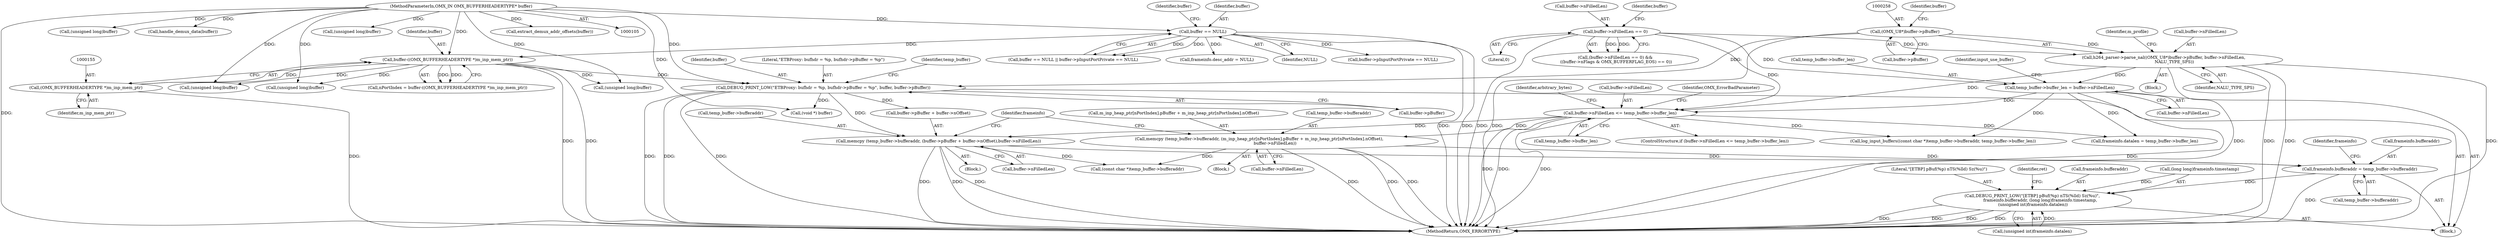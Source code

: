 digraph "0_Android_5b82f4f90c3d531313714df4b936f92fb0ff15cf_0@pointer" {
"1000356" [label="(Call,frameinfo.bufferaddr = temp_buffer->bufferaddr)"];
"1000318" [label="(Call,memcpy (temp_buffer->bufferaddr, (buffer->pBuffer + buffer->nOffset),buffer->nFilledLen))"];
"1000290" [label="(Call,DEBUG_PRINT_LOW(\"ETBProxy: bufhdr = %p, bufhdr->pBuffer = %p\", buffer, buffer->pBuffer))"];
"1000152" [label="(Call,buffer-((OMX_BUFFERHEADERTYPE *)m_inp_mem_ptr))"];
"1000137" [label="(Call,buffer == NULL)"];
"1000107" [label="(MethodParameterIn,OMX_IN OMX_BUFFERHEADERTYPE* buffer)"];
"1000154" [label="(Call,(OMX_BUFFERHEADERTYPE *)m_inp_mem_ptr)"];
"1000257" [label="(Call,(OMX_U8*)buffer->pBuffer)"];
"1000307" [label="(Call,buffer->nFilledLen <= temp_buffer->buffer_len)"];
"1000178" [label="(Call,buffer->nFilledLen == 0)"];
"1000256" [label="(Call,h264_parser->parse_nal((OMX_U8*)buffer->pBuffer, buffer->nFilledLen,\n                NALU_TYPE_SPS))"];
"1000296" [label="(Call,temp_buffer->buffer_len = buffer->nFilledLen)"];
"1000334" [label="(Call,memcpy (temp_buffer->bufferaddr, (m_inp_heap_ptr[nPortIndex].pBuffer + m_inp_heap_ptr[nPortIndex].nOffset),\n                        buffer->nFilledLen))"];
"1000891" [label="(Call,DEBUG_PRINT_LOW(\"[ETBP] pBuf(%p) nTS(%lld) Sz(%u)\",\n            frameinfo.bufferaddr, (long long)frameinfo.timestamp,\n (unsigned int)frameinfo.datalen))"];
"1000292" [label="(Identifier,buffer)"];
"1000139" [label="(Identifier,NULL)"];
"1000182" [label="(Literal,0)"];
"1000307" [label="(Call,buffer->nFilledLen <= temp_buffer->buffer_len)"];
"1000870" [label="(Call,(unsigned long)buffer)"];
"1000370" [label="(Call,frameinfo.datalen = temp_buffer->buffer_len)"];
"1000250" [label="(Block,)"];
"1000437" [label="(Call,handle_demux_data(buffer))"];
"1000355" [label="(Identifier,OMX_ErrorBadParameter)"];
"1000891" [label="(Call,DEBUG_PRINT_LOW(\"[ETBP] pBuf(%p) nTS(%lld) Sz(%u)\",\n            frameinfo.bufferaddr, (long long)frameinfo.timestamp,\n (unsigned int)frameinfo.datalen))"];
"1000316" [label="(Identifier,arbitrary_bytes)"];
"1000319" [label="(Call,temp_buffer->bufferaddr)"];
"1000349" [label="(Call,buffer->nFilledLen)"];
"1000311" [label="(Call,temp_buffer->buffer_len)"];
"1000267" [label="(Identifier,m_profile)"];
"1000186" [label="(Identifier,buffer)"];
"1000334" [label="(Call,memcpy (temp_buffer->bufferaddr, (m_inp_heap_ptr[nPortIndex].pBuffer + m_inp_heap_ptr[nPortIndex].nOffset),\n                        buffer->nFilledLen))"];
"1000257" [label="(Call,(OMX_U8*)buffer->pBuffer)"];
"1000177" [label="(Call,(buffer->nFilledLen == 0) &&\n ((buffer->nFlags & OMX_BUFFERFLAG_EOS) == 0))"];
"1000367" [label="(Call,(void *) buffer)"];
"1000335" [label="(Call,temp_buffer->bufferaddr)"];
"1000137" [label="(Call,buffer == NULL)"];
"1000291" [label="(Literal,\"ETBProxy: bufhdr = %p, bufhdr->pBuffer = %p\")"];
"1000360" [label="(Call,temp_buffer->bufferaddr)"];
"1000194" [label="(Call,(unsigned long)buffer)"];
"1000256" [label="(Call,h264_parser->parse_nal((OMX_U8*)buffer->pBuffer, buffer->nFilledLen,\n                NALU_TYPE_SPS))"];
"1000297" [label="(Call,temp_buffer->buffer_len)"];
"1000893" [label="(Call,frameinfo.bufferaddr)"];
"1000518" [label="(Call,log_input_buffers((const char *)temp_buffer->bufferaddr, temp_buffer->buffer_len))"];
"1000140" [label="(Call,buffer->pInputPortPrivate == NULL)"];
"1000884" [label="(Call,(unsigned long)buffer)"];
"1000142" [label="(Identifier,buffer)"];
"1000156" [label="(Identifier,m_inp_mem_ptr)"];
"1000290" [label="(Call,DEBUG_PRINT_LOW(\"ETBProxy: bufhdr = %p, bufhdr->pBuffer = %p\", buffer, buffer->pBuffer))"];
"1000136" [label="(Call,buffer == NULL || buffer->pInputPortPrivate == NULL)"];
"1000138" [label="(Identifier,buffer)"];
"1000108" [label="(Block,)"];
"1000308" [label="(Call,buffer->nFilledLen)"];
"1000298" [label="(Identifier,temp_buffer)"];
"1000892" [label="(Literal,\"[ETBP] pBuf(%p) nTS(%lld) Sz(%u)\")"];
"1000153" [label="(Identifier,buffer)"];
"1000178" [label="(Call,buffer->nFilledLen == 0)"];
"1000300" [label="(Call,buffer->nFilledLen)"];
"1000907" [label="(Identifier,ret)"];
"1000107" [label="(MethodParameterIn,OMX_IN OMX_BUFFERHEADERTYPE* buffer)"];
"1000461" [label="(Call,frameinfo.desc_addr = NULL)"];
"1000265" [label="(Identifier,NALU_TYPE_SPS)"];
"1000293" [label="(Call,buffer->pBuffer)"];
"1000304" [label="(Identifier,input_use_buffer)"];
"1000322" [label="(Call,buffer->pBuffer + buffer->nOffset)"];
"1000329" [label="(Call,buffer->nFilledLen)"];
"1000896" [label="(Call,(long long)frameinfo.timestamp)"];
"1000338" [label="(Call,m_inp_heap_ptr[nPortIndex].pBuffer + m_inp_heap_ptr[nPortIndex].nOffset)"];
"1000154" [label="(Call,(OMX_BUFFERHEADERTYPE *)m_inp_mem_ptr)"];
"1000365" [label="(Identifier,frameinfo)"];
"1000358" [label="(Identifier,frameinfo)"];
"1000430" [label="(Call,extract_demux_addr_offsets(buffer))"];
"1000263" [label="(Identifier,buffer)"];
"1000306" [label="(ControlStructure,if (buffer->nFilledLen <= temp_buffer->buffer_len))"];
"1000908" [label="(MethodReturn,OMX_ERRORTYPE)"];
"1000152" [label="(Call,buffer-((OMX_BUFFERHEADERTYPE *)m_inp_mem_ptr))"];
"1000179" [label="(Call,buffer->nFilledLen)"];
"1000357" [label="(Call,frameinfo.bufferaddr)"];
"1000276" [label="(Call,(unsigned long)buffer)"];
"1000333" [label="(Block,)"];
"1000317" [label="(Block,)"];
"1000356" [label="(Call,frameinfo.bufferaddr = temp_buffer->bufferaddr)"];
"1000150" [label="(Call,nPortIndex = buffer-((OMX_BUFFERHEADERTYPE *)m_inp_mem_ptr))"];
"1000209" [label="(Call,(unsigned long)buffer)"];
"1000259" [label="(Call,buffer->pBuffer)"];
"1000262" [label="(Call,buffer->nFilledLen)"];
"1000901" [label="(Call,(unsigned int)frameinfo.datalen)"];
"1000519" [label="(Call,(const char *)temp_buffer->bufferaddr)"];
"1000318" [label="(Call,memcpy (temp_buffer->bufferaddr, (buffer->pBuffer + buffer->nOffset),buffer->nFilledLen))"];
"1000296" [label="(Call,temp_buffer->buffer_len = buffer->nFilledLen)"];
"1000356" -> "1000108"  [label="AST: "];
"1000356" -> "1000360"  [label="CFG: "];
"1000357" -> "1000356"  [label="AST: "];
"1000360" -> "1000356"  [label="AST: "];
"1000365" -> "1000356"  [label="CFG: "];
"1000356" -> "1000908"  [label="DDG: "];
"1000318" -> "1000356"  [label="DDG: "];
"1000334" -> "1000356"  [label="DDG: "];
"1000356" -> "1000891"  [label="DDG: "];
"1000318" -> "1000317"  [label="AST: "];
"1000318" -> "1000329"  [label="CFG: "];
"1000319" -> "1000318"  [label="AST: "];
"1000322" -> "1000318"  [label="AST: "];
"1000329" -> "1000318"  [label="AST: "];
"1000358" -> "1000318"  [label="CFG: "];
"1000318" -> "1000908"  [label="DDG: "];
"1000318" -> "1000908"  [label="DDG: "];
"1000318" -> "1000908"  [label="DDG: "];
"1000290" -> "1000318"  [label="DDG: "];
"1000307" -> "1000318"  [label="DDG: "];
"1000318" -> "1000519"  [label="DDG: "];
"1000290" -> "1000108"  [label="AST: "];
"1000290" -> "1000293"  [label="CFG: "];
"1000291" -> "1000290"  [label="AST: "];
"1000292" -> "1000290"  [label="AST: "];
"1000293" -> "1000290"  [label="AST: "];
"1000298" -> "1000290"  [label="CFG: "];
"1000290" -> "1000908"  [label="DDG: "];
"1000290" -> "1000908"  [label="DDG: "];
"1000290" -> "1000908"  [label="DDG: "];
"1000152" -> "1000290"  [label="DDG: "];
"1000107" -> "1000290"  [label="DDG: "];
"1000257" -> "1000290"  [label="DDG: "];
"1000290" -> "1000322"  [label="DDG: "];
"1000290" -> "1000367"  [label="DDG: "];
"1000152" -> "1000150"  [label="AST: "];
"1000152" -> "1000154"  [label="CFG: "];
"1000153" -> "1000152"  [label="AST: "];
"1000154" -> "1000152"  [label="AST: "];
"1000150" -> "1000152"  [label="CFG: "];
"1000152" -> "1000908"  [label="DDG: "];
"1000152" -> "1000908"  [label="DDG: "];
"1000152" -> "1000150"  [label="DDG: "];
"1000152" -> "1000150"  [label="DDG: "];
"1000137" -> "1000152"  [label="DDG: "];
"1000107" -> "1000152"  [label="DDG: "];
"1000154" -> "1000152"  [label="DDG: "];
"1000152" -> "1000194"  [label="DDG: "];
"1000152" -> "1000209"  [label="DDG: "];
"1000152" -> "1000276"  [label="DDG: "];
"1000137" -> "1000136"  [label="AST: "];
"1000137" -> "1000139"  [label="CFG: "];
"1000138" -> "1000137"  [label="AST: "];
"1000139" -> "1000137"  [label="AST: "];
"1000142" -> "1000137"  [label="CFG: "];
"1000136" -> "1000137"  [label="CFG: "];
"1000137" -> "1000908"  [label="DDG: "];
"1000137" -> "1000908"  [label="DDG: "];
"1000137" -> "1000136"  [label="DDG: "];
"1000137" -> "1000136"  [label="DDG: "];
"1000107" -> "1000137"  [label="DDG: "];
"1000137" -> "1000140"  [label="DDG: "];
"1000137" -> "1000461"  [label="DDG: "];
"1000107" -> "1000105"  [label="AST: "];
"1000107" -> "1000908"  [label="DDG: "];
"1000107" -> "1000194"  [label="DDG: "];
"1000107" -> "1000209"  [label="DDG: "];
"1000107" -> "1000276"  [label="DDG: "];
"1000107" -> "1000367"  [label="DDG: "];
"1000107" -> "1000430"  [label="DDG: "];
"1000107" -> "1000437"  [label="DDG: "];
"1000107" -> "1000870"  [label="DDG: "];
"1000107" -> "1000884"  [label="DDG: "];
"1000154" -> "1000156"  [label="CFG: "];
"1000155" -> "1000154"  [label="AST: "];
"1000156" -> "1000154"  [label="AST: "];
"1000154" -> "1000908"  [label="DDG: "];
"1000257" -> "1000256"  [label="AST: "];
"1000257" -> "1000259"  [label="CFG: "];
"1000258" -> "1000257"  [label="AST: "];
"1000259" -> "1000257"  [label="AST: "];
"1000263" -> "1000257"  [label="CFG: "];
"1000257" -> "1000908"  [label="DDG: "];
"1000257" -> "1000256"  [label="DDG: "];
"1000307" -> "1000306"  [label="AST: "];
"1000307" -> "1000311"  [label="CFG: "];
"1000308" -> "1000307"  [label="AST: "];
"1000311" -> "1000307"  [label="AST: "];
"1000316" -> "1000307"  [label="CFG: "];
"1000355" -> "1000307"  [label="CFG: "];
"1000307" -> "1000908"  [label="DDG: "];
"1000307" -> "1000908"  [label="DDG: "];
"1000307" -> "1000908"  [label="DDG: "];
"1000178" -> "1000307"  [label="DDG: "];
"1000256" -> "1000307"  [label="DDG: "];
"1000296" -> "1000307"  [label="DDG: "];
"1000307" -> "1000334"  [label="DDG: "];
"1000307" -> "1000370"  [label="DDG: "];
"1000307" -> "1000518"  [label="DDG: "];
"1000178" -> "1000177"  [label="AST: "];
"1000178" -> "1000182"  [label="CFG: "];
"1000179" -> "1000178"  [label="AST: "];
"1000182" -> "1000178"  [label="AST: "];
"1000186" -> "1000178"  [label="CFG: "];
"1000177" -> "1000178"  [label="CFG: "];
"1000178" -> "1000908"  [label="DDG: "];
"1000178" -> "1000177"  [label="DDG: "];
"1000178" -> "1000177"  [label="DDG: "];
"1000178" -> "1000256"  [label="DDG: "];
"1000178" -> "1000296"  [label="DDG: "];
"1000256" -> "1000250"  [label="AST: "];
"1000256" -> "1000265"  [label="CFG: "];
"1000262" -> "1000256"  [label="AST: "];
"1000265" -> "1000256"  [label="AST: "];
"1000267" -> "1000256"  [label="CFG: "];
"1000256" -> "1000908"  [label="DDG: "];
"1000256" -> "1000908"  [label="DDG: "];
"1000256" -> "1000908"  [label="DDG: "];
"1000256" -> "1000908"  [label="DDG: "];
"1000256" -> "1000296"  [label="DDG: "];
"1000296" -> "1000108"  [label="AST: "];
"1000296" -> "1000300"  [label="CFG: "];
"1000297" -> "1000296"  [label="AST: "];
"1000300" -> "1000296"  [label="AST: "];
"1000304" -> "1000296"  [label="CFG: "];
"1000296" -> "1000908"  [label="DDG: "];
"1000296" -> "1000370"  [label="DDG: "];
"1000296" -> "1000518"  [label="DDG: "];
"1000334" -> "1000333"  [label="AST: "];
"1000334" -> "1000349"  [label="CFG: "];
"1000335" -> "1000334"  [label="AST: "];
"1000338" -> "1000334"  [label="AST: "];
"1000349" -> "1000334"  [label="AST: "];
"1000358" -> "1000334"  [label="CFG: "];
"1000334" -> "1000908"  [label="DDG: "];
"1000334" -> "1000908"  [label="DDG: "];
"1000334" -> "1000908"  [label="DDG: "];
"1000334" -> "1000519"  [label="DDG: "];
"1000891" -> "1000108"  [label="AST: "];
"1000891" -> "1000901"  [label="CFG: "];
"1000892" -> "1000891"  [label="AST: "];
"1000893" -> "1000891"  [label="AST: "];
"1000896" -> "1000891"  [label="AST: "];
"1000901" -> "1000891"  [label="AST: "];
"1000907" -> "1000891"  [label="CFG: "];
"1000891" -> "1000908"  [label="DDG: "];
"1000891" -> "1000908"  [label="DDG: "];
"1000891" -> "1000908"  [label="DDG: "];
"1000891" -> "1000908"  [label="DDG: "];
"1000896" -> "1000891"  [label="DDG: "];
"1000901" -> "1000891"  [label="DDG: "];
}
